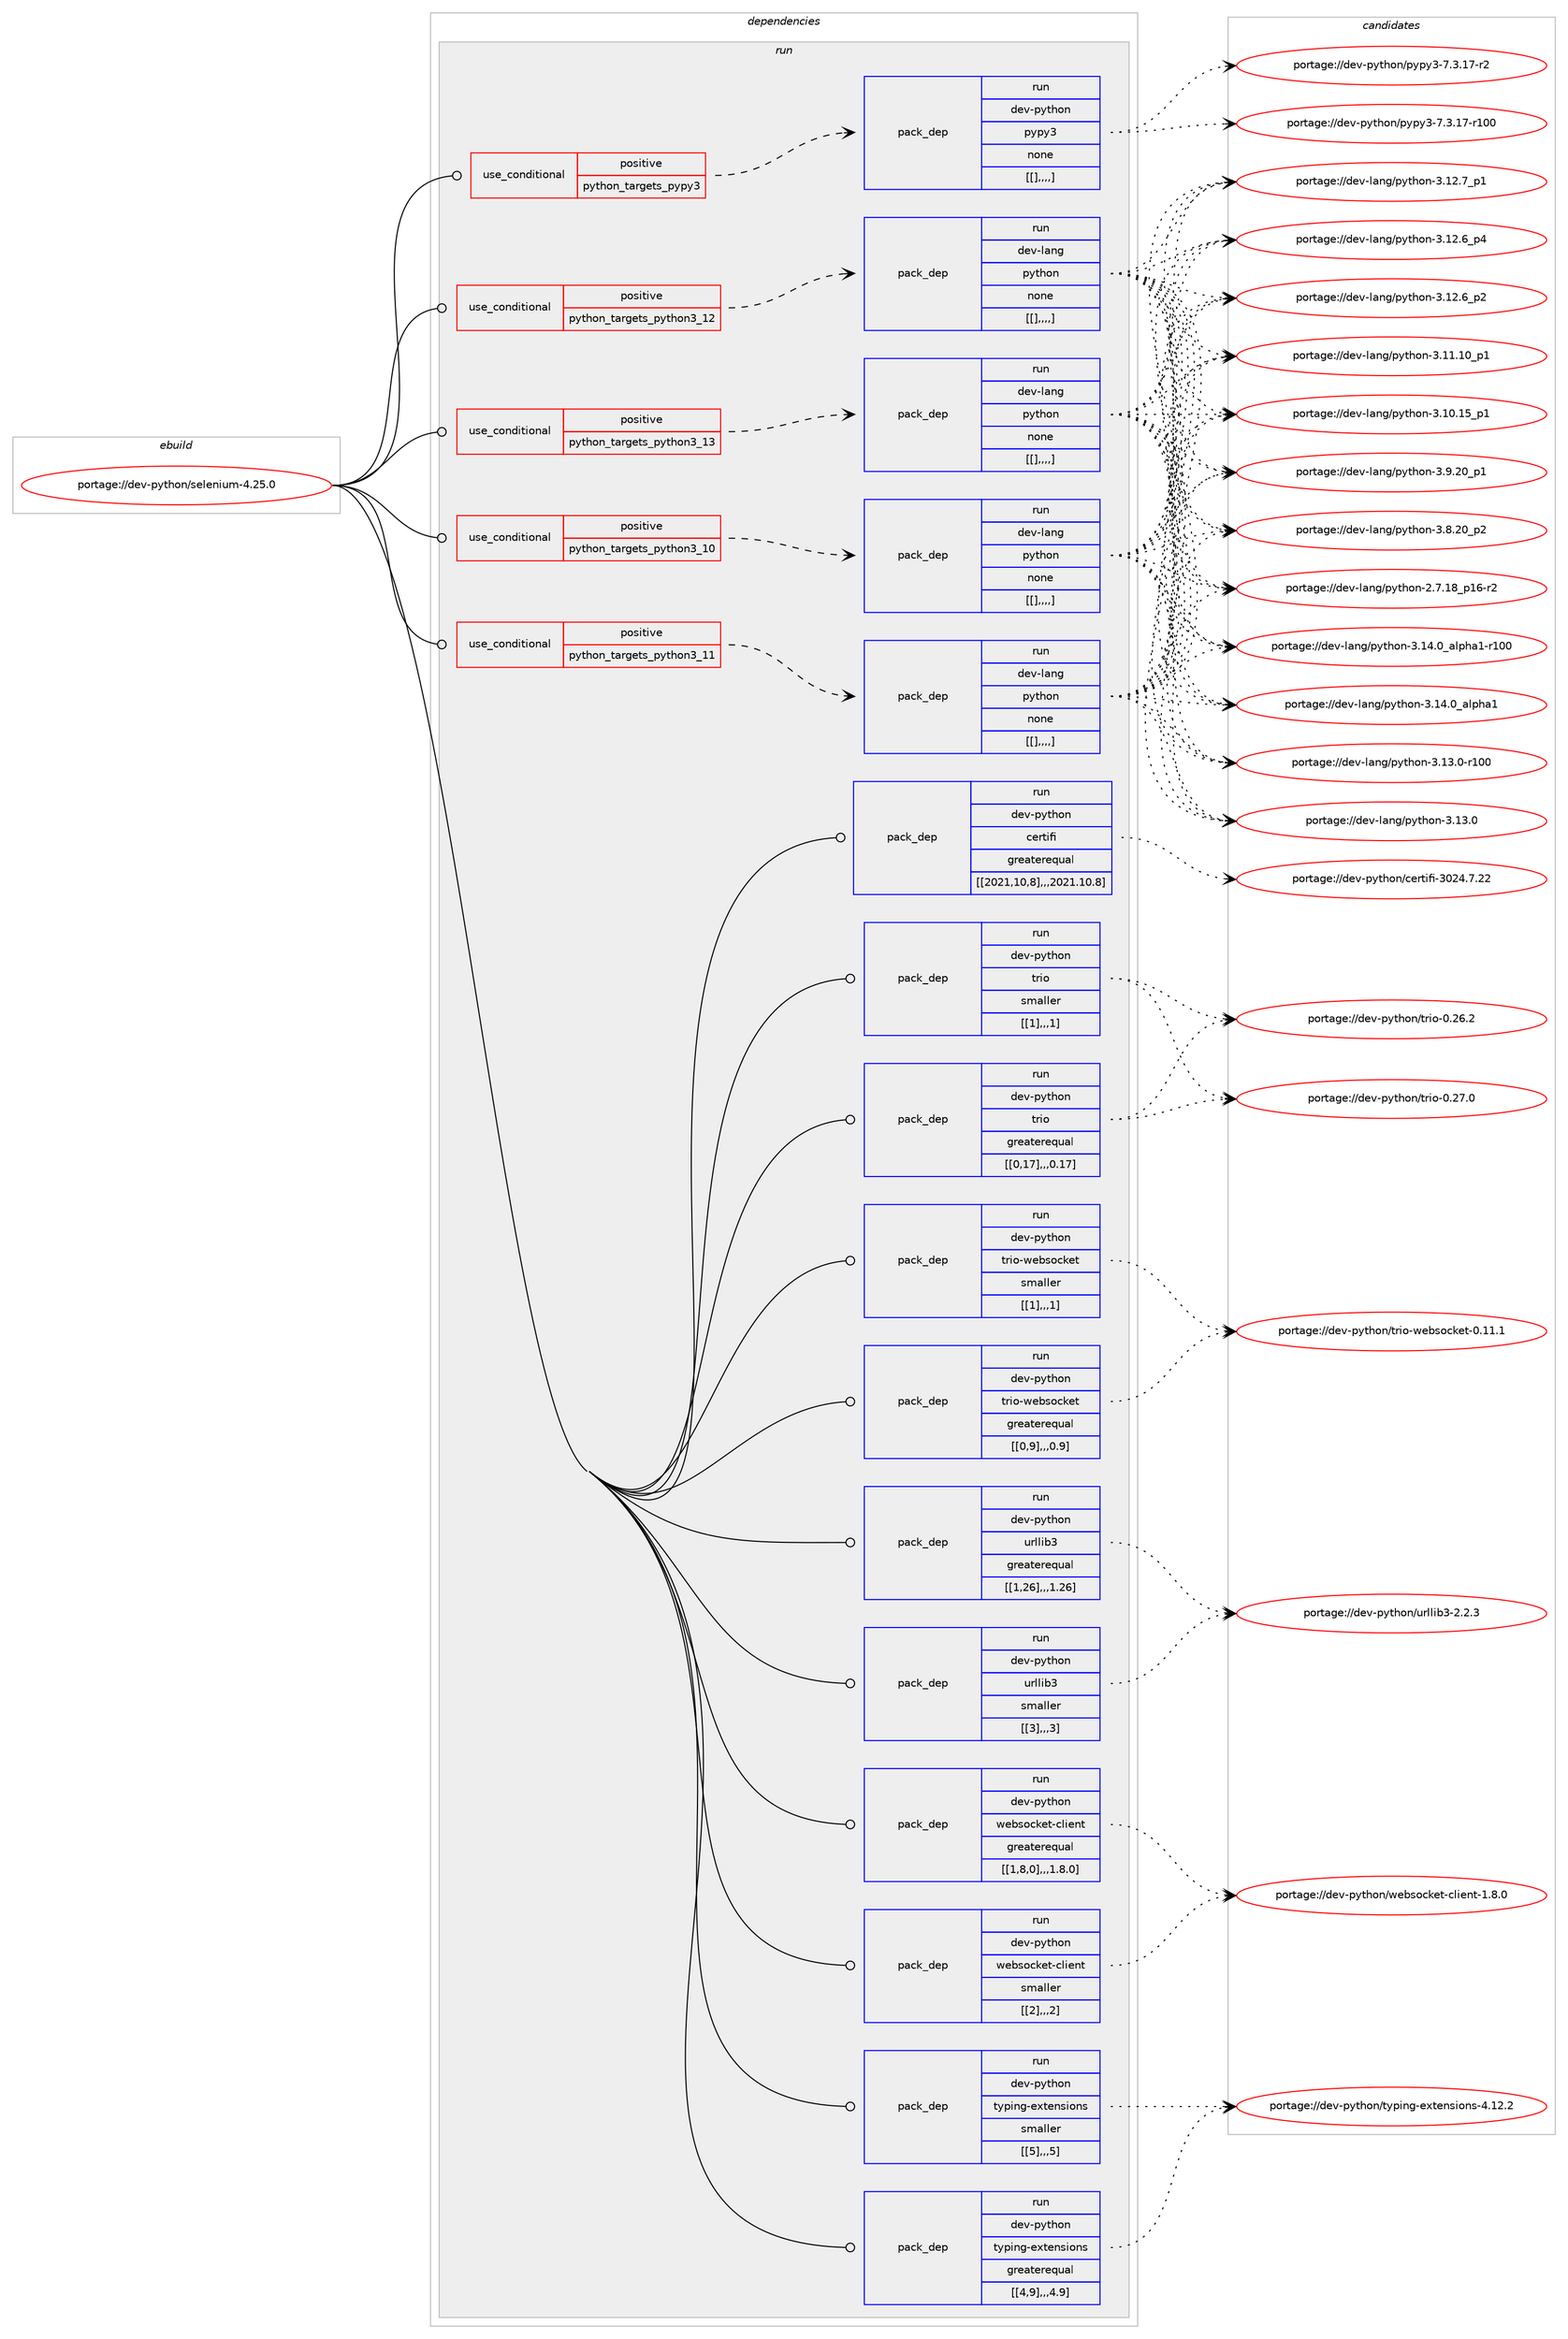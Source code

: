 digraph prolog {

# *************
# Graph options
# *************

newrank=true;
concentrate=true;
compound=true;
graph [rankdir=LR,fontname=Helvetica,fontsize=10,ranksep=1.5];#, ranksep=2.5, nodesep=0.2];
edge  [arrowhead=vee];
node  [fontname=Helvetica,fontsize=10];

# **********
# The ebuild
# **********

subgraph cluster_leftcol {
color=gray;
label=<<i>ebuild</i>>;
id [label="portage://dev-python/selenium-4.25.0", color=red, width=4, href="../dev-python/selenium-4.25.0.svg"];
}

# ****************
# The dependencies
# ****************

subgraph cluster_midcol {
color=gray;
label=<<i>dependencies</i>>;
subgraph cluster_compile {
fillcolor="#eeeeee";
style=filled;
label=<<i>compile</i>>;
}
subgraph cluster_compileandrun {
fillcolor="#eeeeee";
style=filled;
label=<<i>compile and run</i>>;
}
subgraph cluster_run {
fillcolor="#eeeeee";
style=filled;
label=<<i>run</i>>;
subgraph cond42125 {
dependency169596 [label=<<TABLE BORDER="0" CELLBORDER="1" CELLSPACING="0" CELLPADDING="4"><TR><TD ROWSPAN="3" CELLPADDING="10">use_conditional</TD></TR><TR><TD>positive</TD></TR><TR><TD>python_targets_pypy3</TD></TR></TABLE>>, shape=none, color=red];
subgraph pack126145 {
dependency169647 [label=<<TABLE BORDER="0" CELLBORDER="1" CELLSPACING="0" CELLPADDING="4" WIDTH="220"><TR><TD ROWSPAN="6" CELLPADDING="30">pack_dep</TD></TR><TR><TD WIDTH="110">run</TD></TR><TR><TD>dev-python</TD></TR><TR><TD>pypy3</TD></TR><TR><TD>none</TD></TR><TR><TD>[[],,,,]</TD></TR></TABLE>>, shape=none, color=blue];
}
dependency169596:e -> dependency169647:w [weight=20,style="dashed",arrowhead="vee"];
}
id:e -> dependency169596:w [weight=20,style="solid",arrowhead="odot"];
subgraph cond42152 {
dependency169741 [label=<<TABLE BORDER="0" CELLBORDER="1" CELLSPACING="0" CELLPADDING="4"><TR><TD ROWSPAN="3" CELLPADDING="10">use_conditional</TD></TR><TR><TD>positive</TD></TR><TR><TD>python_targets_python3_10</TD></TR></TABLE>>, shape=none, color=red];
subgraph pack126261 {
dependency169876 [label=<<TABLE BORDER="0" CELLBORDER="1" CELLSPACING="0" CELLPADDING="4" WIDTH="220"><TR><TD ROWSPAN="6" CELLPADDING="30">pack_dep</TD></TR><TR><TD WIDTH="110">run</TD></TR><TR><TD>dev-lang</TD></TR><TR><TD>python</TD></TR><TR><TD>none</TD></TR><TR><TD>[[],,,,]</TD></TR></TABLE>>, shape=none, color=blue];
}
dependency169741:e -> dependency169876:w [weight=20,style="dashed",arrowhead="vee"];
}
id:e -> dependency169741:w [weight=20,style="solid",arrowhead="odot"];
subgraph cond42250 {
dependency169898 [label=<<TABLE BORDER="0" CELLBORDER="1" CELLSPACING="0" CELLPADDING="4"><TR><TD ROWSPAN="3" CELLPADDING="10">use_conditional</TD></TR><TR><TD>positive</TD></TR><TR><TD>python_targets_python3_11</TD></TR></TABLE>>, shape=none, color=red];
subgraph pack126315 {
dependency169900 [label=<<TABLE BORDER="0" CELLBORDER="1" CELLSPACING="0" CELLPADDING="4" WIDTH="220"><TR><TD ROWSPAN="6" CELLPADDING="30">pack_dep</TD></TR><TR><TD WIDTH="110">run</TD></TR><TR><TD>dev-lang</TD></TR><TR><TD>python</TD></TR><TR><TD>none</TD></TR><TR><TD>[[],,,,]</TD></TR></TABLE>>, shape=none, color=blue];
}
dependency169898:e -> dependency169900:w [weight=20,style="dashed",arrowhead="vee"];
}
id:e -> dependency169898:w [weight=20,style="solid",arrowhead="odot"];
subgraph cond42251 {
dependency169904 [label=<<TABLE BORDER="0" CELLBORDER="1" CELLSPACING="0" CELLPADDING="4"><TR><TD ROWSPAN="3" CELLPADDING="10">use_conditional</TD></TR><TR><TD>positive</TD></TR><TR><TD>python_targets_python3_12</TD></TR></TABLE>>, shape=none, color=red];
subgraph pack126327 {
dependency169942 [label=<<TABLE BORDER="0" CELLBORDER="1" CELLSPACING="0" CELLPADDING="4" WIDTH="220"><TR><TD ROWSPAN="6" CELLPADDING="30">pack_dep</TD></TR><TR><TD WIDTH="110">run</TD></TR><TR><TD>dev-lang</TD></TR><TR><TD>python</TD></TR><TR><TD>none</TD></TR><TR><TD>[[],,,,]</TD></TR></TABLE>>, shape=none, color=blue];
}
dependency169904:e -> dependency169942:w [weight=20,style="dashed",arrowhead="vee"];
}
id:e -> dependency169904:w [weight=20,style="solid",arrowhead="odot"];
subgraph cond42285 {
dependency170009 [label=<<TABLE BORDER="0" CELLBORDER="1" CELLSPACING="0" CELLPADDING="4"><TR><TD ROWSPAN="3" CELLPADDING="10">use_conditional</TD></TR><TR><TD>positive</TD></TR><TR><TD>python_targets_python3_13</TD></TR></TABLE>>, shape=none, color=red];
subgraph pack126380 {
dependency170014 [label=<<TABLE BORDER="0" CELLBORDER="1" CELLSPACING="0" CELLPADDING="4" WIDTH="220"><TR><TD ROWSPAN="6" CELLPADDING="30">pack_dep</TD></TR><TR><TD WIDTH="110">run</TD></TR><TR><TD>dev-lang</TD></TR><TR><TD>python</TD></TR><TR><TD>none</TD></TR><TR><TD>[[],,,,]</TD></TR></TABLE>>, shape=none, color=blue];
}
dependency170009:e -> dependency170014:w [weight=20,style="dashed",arrowhead="vee"];
}
id:e -> dependency170009:w [weight=20,style="solid",arrowhead="odot"];
subgraph pack126390 {
dependency170046 [label=<<TABLE BORDER="0" CELLBORDER="1" CELLSPACING="0" CELLPADDING="4" WIDTH="220"><TR><TD ROWSPAN="6" CELLPADDING="30">pack_dep</TD></TR><TR><TD WIDTH="110">run</TD></TR><TR><TD>dev-python</TD></TR><TR><TD>certifi</TD></TR><TR><TD>greaterequal</TD></TR><TR><TD>[[2021,10,8],,,2021.10.8]</TD></TR></TABLE>>, shape=none, color=blue];
}
id:e -> dependency170046:w [weight=20,style="solid",arrowhead="odot"];
subgraph pack126412 {
dependency170142 [label=<<TABLE BORDER="0" CELLBORDER="1" CELLSPACING="0" CELLPADDING="4" WIDTH="220"><TR><TD ROWSPAN="6" CELLPADDING="30">pack_dep</TD></TR><TR><TD WIDTH="110">run</TD></TR><TR><TD>dev-python</TD></TR><TR><TD>trio</TD></TR><TR><TD>greaterequal</TD></TR><TR><TD>[[0,17],,,0.17]</TD></TR></TABLE>>, shape=none, color=blue];
}
id:e -> dependency170142:w [weight=20,style="solid",arrowhead="odot"];
subgraph pack126472 {
dependency170159 [label=<<TABLE BORDER="0" CELLBORDER="1" CELLSPACING="0" CELLPADDING="4" WIDTH="220"><TR><TD ROWSPAN="6" CELLPADDING="30">pack_dep</TD></TR><TR><TD WIDTH="110">run</TD></TR><TR><TD>dev-python</TD></TR><TR><TD>trio</TD></TR><TR><TD>smaller</TD></TR><TR><TD>[[1],,,1]</TD></TR></TABLE>>, shape=none, color=blue];
}
id:e -> dependency170159:w [weight=20,style="solid",arrowhead="odot"];
subgraph pack126475 {
dependency170266 [label=<<TABLE BORDER="0" CELLBORDER="1" CELLSPACING="0" CELLPADDING="4" WIDTH="220"><TR><TD ROWSPAN="6" CELLPADDING="30">pack_dep</TD></TR><TR><TD WIDTH="110">run</TD></TR><TR><TD>dev-python</TD></TR><TR><TD>trio-websocket</TD></TR><TR><TD>greaterequal</TD></TR><TR><TD>[[0,9],,,0.9]</TD></TR></TABLE>>, shape=none, color=blue];
}
id:e -> dependency170266:w [weight=20,style="solid",arrowhead="odot"];
subgraph pack126533 {
dependency170270 [label=<<TABLE BORDER="0" CELLBORDER="1" CELLSPACING="0" CELLPADDING="4" WIDTH="220"><TR><TD ROWSPAN="6" CELLPADDING="30">pack_dep</TD></TR><TR><TD WIDTH="110">run</TD></TR><TR><TD>dev-python</TD></TR><TR><TD>trio-websocket</TD></TR><TR><TD>smaller</TD></TR><TR><TD>[[1],,,1]</TD></TR></TABLE>>, shape=none, color=blue];
}
id:e -> dependency170270:w [weight=20,style="solid",arrowhead="odot"];
subgraph pack126537 {
dependency170351 [label=<<TABLE BORDER="0" CELLBORDER="1" CELLSPACING="0" CELLPADDING="4" WIDTH="220"><TR><TD ROWSPAN="6" CELLPADDING="30">pack_dep</TD></TR><TR><TD WIDTH="110">run</TD></TR><TR><TD>dev-python</TD></TR><TR><TD>typing-extensions</TD></TR><TR><TD>greaterequal</TD></TR><TR><TD>[[4,9],,,4.9]</TD></TR></TABLE>>, shape=none, color=blue];
}
id:e -> dependency170351:w [weight=20,style="solid",arrowhead="odot"];
subgraph pack126589 {
dependency170356 [label=<<TABLE BORDER="0" CELLBORDER="1" CELLSPACING="0" CELLPADDING="4" WIDTH="220"><TR><TD ROWSPAN="6" CELLPADDING="30">pack_dep</TD></TR><TR><TD WIDTH="110">run</TD></TR><TR><TD>dev-python</TD></TR><TR><TD>typing-extensions</TD></TR><TR><TD>smaller</TD></TR><TR><TD>[[5],,,5]</TD></TR></TABLE>>, shape=none, color=blue];
}
id:e -> dependency170356:w [weight=20,style="solid",arrowhead="odot"];
subgraph pack126604 {
dependency170381 [label=<<TABLE BORDER="0" CELLBORDER="1" CELLSPACING="0" CELLPADDING="4" WIDTH="220"><TR><TD ROWSPAN="6" CELLPADDING="30">pack_dep</TD></TR><TR><TD WIDTH="110">run</TD></TR><TR><TD>dev-python</TD></TR><TR><TD>urllib3</TD></TR><TR><TD>greaterequal</TD></TR><TR><TD>[[1,26],,,1.26]</TD></TR></TABLE>>, shape=none, color=blue];
}
id:e -> dependency170381:w [weight=20,style="solid",arrowhead="odot"];
subgraph pack126607 {
dependency170404 [label=<<TABLE BORDER="0" CELLBORDER="1" CELLSPACING="0" CELLPADDING="4" WIDTH="220"><TR><TD ROWSPAN="6" CELLPADDING="30">pack_dep</TD></TR><TR><TD WIDTH="110">run</TD></TR><TR><TD>dev-python</TD></TR><TR><TD>urllib3</TD></TR><TR><TD>smaller</TD></TR><TR><TD>[[3],,,3]</TD></TR></TABLE>>, shape=none, color=blue];
}
id:e -> dependency170404:w [weight=20,style="solid",arrowhead="odot"];
subgraph pack126622 {
dependency170408 [label=<<TABLE BORDER="0" CELLBORDER="1" CELLSPACING="0" CELLPADDING="4" WIDTH="220"><TR><TD ROWSPAN="6" CELLPADDING="30">pack_dep</TD></TR><TR><TD WIDTH="110">run</TD></TR><TR><TD>dev-python</TD></TR><TR><TD>websocket-client</TD></TR><TR><TD>greaterequal</TD></TR><TR><TD>[[1,8,0],,,1.8.0]</TD></TR></TABLE>>, shape=none, color=blue];
}
id:e -> dependency170408:w [weight=20,style="solid",arrowhead="odot"];
subgraph pack126638 {
dependency170446 [label=<<TABLE BORDER="0" CELLBORDER="1" CELLSPACING="0" CELLPADDING="4" WIDTH="220"><TR><TD ROWSPAN="6" CELLPADDING="30">pack_dep</TD></TR><TR><TD WIDTH="110">run</TD></TR><TR><TD>dev-python</TD></TR><TR><TD>websocket-client</TD></TR><TR><TD>smaller</TD></TR><TR><TD>[[2],,,2]</TD></TR></TABLE>>, shape=none, color=blue];
}
id:e -> dependency170446:w [weight=20,style="solid",arrowhead="odot"];
}
}

# **************
# The candidates
# **************

subgraph cluster_choices {
rank=same;
color=gray;
label=<<i>candidates</i>>;

subgraph choice126224 {
color=black;
nodesep=1;
choice100101118451121211161041111104711212111212151455546514649554511450 [label="portage://dev-python/pypy3-7.3.17-r2", color=red, width=4,href="../dev-python/pypy3-7.3.17-r2.svg"];
choice1001011184511212111610411111047112121112121514555465146495545114494848 [label="portage://dev-python/pypy3-7.3.17-r100", color=red, width=4,href="../dev-python/pypy3-7.3.17-r100.svg"];
dependency169647:e -> choice100101118451121211161041111104711212111212151455546514649554511450:w [style=dotted,weight="100"];
dependency169647:e -> choice1001011184511212111610411111047112121112121514555465146495545114494848:w [style=dotted,weight="100"];
}
subgraph choice126230 {
color=black;
nodesep=1;
choice100101118451089711010347112121116104111110455146495246489597108112104974945114494848 [label="portage://dev-lang/python-3.14.0_alpha1-r100", color=red, width=4,href="../dev-lang/python-3.14.0_alpha1-r100.svg"];
choice1001011184510897110103471121211161041111104551464952464895971081121049749 [label="portage://dev-lang/python-3.14.0_alpha1", color=red, width=4,href="../dev-lang/python-3.14.0_alpha1.svg"];
choice1001011184510897110103471121211161041111104551464951464845114494848 [label="portage://dev-lang/python-3.13.0-r100", color=red, width=4,href="../dev-lang/python-3.13.0-r100.svg"];
choice10010111845108971101034711212111610411111045514649514648 [label="portage://dev-lang/python-3.13.0", color=red, width=4,href="../dev-lang/python-3.13.0.svg"];
choice100101118451089711010347112121116104111110455146495046559511249 [label="portage://dev-lang/python-3.12.7_p1", color=red, width=4,href="../dev-lang/python-3.12.7_p1.svg"];
choice100101118451089711010347112121116104111110455146495046549511252 [label="portage://dev-lang/python-3.12.6_p4", color=red, width=4,href="../dev-lang/python-3.12.6_p4.svg"];
choice100101118451089711010347112121116104111110455146495046549511250 [label="portage://dev-lang/python-3.12.6_p2", color=red, width=4,href="../dev-lang/python-3.12.6_p2.svg"];
choice10010111845108971101034711212111610411111045514649494649489511249 [label="portage://dev-lang/python-3.11.10_p1", color=red, width=4,href="../dev-lang/python-3.11.10_p1.svg"];
choice10010111845108971101034711212111610411111045514649484649539511249 [label="portage://dev-lang/python-3.10.15_p1", color=red, width=4,href="../dev-lang/python-3.10.15_p1.svg"];
choice100101118451089711010347112121116104111110455146574650489511249 [label="portage://dev-lang/python-3.9.20_p1", color=red, width=4,href="../dev-lang/python-3.9.20_p1.svg"];
choice100101118451089711010347112121116104111110455146564650489511250 [label="portage://dev-lang/python-3.8.20_p2", color=red, width=4,href="../dev-lang/python-3.8.20_p2.svg"];
choice100101118451089711010347112121116104111110455046554649569511249544511450 [label="portage://dev-lang/python-2.7.18_p16-r2", color=red, width=4,href="../dev-lang/python-2.7.18_p16-r2.svg"];
dependency169876:e -> choice100101118451089711010347112121116104111110455146495246489597108112104974945114494848:w [style=dotted,weight="100"];
dependency169876:e -> choice1001011184510897110103471121211161041111104551464952464895971081121049749:w [style=dotted,weight="100"];
dependency169876:e -> choice1001011184510897110103471121211161041111104551464951464845114494848:w [style=dotted,weight="100"];
dependency169876:e -> choice10010111845108971101034711212111610411111045514649514648:w [style=dotted,weight="100"];
dependency169876:e -> choice100101118451089711010347112121116104111110455146495046559511249:w [style=dotted,weight="100"];
dependency169876:e -> choice100101118451089711010347112121116104111110455146495046549511252:w [style=dotted,weight="100"];
dependency169876:e -> choice100101118451089711010347112121116104111110455146495046549511250:w [style=dotted,weight="100"];
dependency169876:e -> choice10010111845108971101034711212111610411111045514649494649489511249:w [style=dotted,weight="100"];
dependency169876:e -> choice10010111845108971101034711212111610411111045514649484649539511249:w [style=dotted,weight="100"];
dependency169876:e -> choice100101118451089711010347112121116104111110455146574650489511249:w [style=dotted,weight="100"];
dependency169876:e -> choice100101118451089711010347112121116104111110455146564650489511250:w [style=dotted,weight="100"];
dependency169876:e -> choice100101118451089711010347112121116104111110455046554649569511249544511450:w [style=dotted,weight="100"];
}
subgraph choice126261 {
color=black;
nodesep=1;
choice100101118451089711010347112121116104111110455146495246489597108112104974945114494848 [label="portage://dev-lang/python-3.14.0_alpha1-r100", color=red, width=4,href="../dev-lang/python-3.14.0_alpha1-r100.svg"];
choice1001011184510897110103471121211161041111104551464952464895971081121049749 [label="portage://dev-lang/python-3.14.0_alpha1", color=red, width=4,href="../dev-lang/python-3.14.0_alpha1.svg"];
choice1001011184510897110103471121211161041111104551464951464845114494848 [label="portage://dev-lang/python-3.13.0-r100", color=red, width=4,href="../dev-lang/python-3.13.0-r100.svg"];
choice10010111845108971101034711212111610411111045514649514648 [label="portage://dev-lang/python-3.13.0", color=red, width=4,href="../dev-lang/python-3.13.0.svg"];
choice100101118451089711010347112121116104111110455146495046559511249 [label="portage://dev-lang/python-3.12.7_p1", color=red, width=4,href="../dev-lang/python-3.12.7_p1.svg"];
choice100101118451089711010347112121116104111110455146495046549511252 [label="portage://dev-lang/python-3.12.6_p4", color=red, width=4,href="../dev-lang/python-3.12.6_p4.svg"];
choice100101118451089711010347112121116104111110455146495046549511250 [label="portage://dev-lang/python-3.12.6_p2", color=red, width=4,href="../dev-lang/python-3.12.6_p2.svg"];
choice10010111845108971101034711212111610411111045514649494649489511249 [label="portage://dev-lang/python-3.11.10_p1", color=red, width=4,href="../dev-lang/python-3.11.10_p1.svg"];
choice10010111845108971101034711212111610411111045514649484649539511249 [label="portage://dev-lang/python-3.10.15_p1", color=red, width=4,href="../dev-lang/python-3.10.15_p1.svg"];
choice100101118451089711010347112121116104111110455146574650489511249 [label="portage://dev-lang/python-3.9.20_p1", color=red, width=4,href="../dev-lang/python-3.9.20_p1.svg"];
choice100101118451089711010347112121116104111110455146564650489511250 [label="portage://dev-lang/python-3.8.20_p2", color=red, width=4,href="../dev-lang/python-3.8.20_p2.svg"];
choice100101118451089711010347112121116104111110455046554649569511249544511450 [label="portage://dev-lang/python-2.7.18_p16-r2", color=red, width=4,href="../dev-lang/python-2.7.18_p16-r2.svg"];
dependency169900:e -> choice100101118451089711010347112121116104111110455146495246489597108112104974945114494848:w [style=dotted,weight="100"];
dependency169900:e -> choice1001011184510897110103471121211161041111104551464952464895971081121049749:w [style=dotted,weight="100"];
dependency169900:e -> choice1001011184510897110103471121211161041111104551464951464845114494848:w [style=dotted,weight="100"];
dependency169900:e -> choice10010111845108971101034711212111610411111045514649514648:w [style=dotted,weight="100"];
dependency169900:e -> choice100101118451089711010347112121116104111110455146495046559511249:w [style=dotted,weight="100"];
dependency169900:e -> choice100101118451089711010347112121116104111110455146495046549511252:w [style=dotted,weight="100"];
dependency169900:e -> choice100101118451089711010347112121116104111110455146495046549511250:w [style=dotted,weight="100"];
dependency169900:e -> choice10010111845108971101034711212111610411111045514649494649489511249:w [style=dotted,weight="100"];
dependency169900:e -> choice10010111845108971101034711212111610411111045514649484649539511249:w [style=dotted,weight="100"];
dependency169900:e -> choice100101118451089711010347112121116104111110455146574650489511249:w [style=dotted,weight="100"];
dependency169900:e -> choice100101118451089711010347112121116104111110455146564650489511250:w [style=dotted,weight="100"];
dependency169900:e -> choice100101118451089711010347112121116104111110455046554649569511249544511450:w [style=dotted,weight="100"];
}
subgraph choice126281 {
color=black;
nodesep=1;
choice100101118451089711010347112121116104111110455146495246489597108112104974945114494848 [label="portage://dev-lang/python-3.14.0_alpha1-r100", color=red, width=4,href="../dev-lang/python-3.14.0_alpha1-r100.svg"];
choice1001011184510897110103471121211161041111104551464952464895971081121049749 [label="portage://dev-lang/python-3.14.0_alpha1", color=red, width=4,href="../dev-lang/python-3.14.0_alpha1.svg"];
choice1001011184510897110103471121211161041111104551464951464845114494848 [label="portage://dev-lang/python-3.13.0-r100", color=red, width=4,href="../dev-lang/python-3.13.0-r100.svg"];
choice10010111845108971101034711212111610411111045514649514648 [label="portage://dev-lang/python-3.13.0", color=red, width=4,href="../dev-lang/python-3.13.0.svg"];
choice100101118451089711010347112121116104111110455146495046559511249 [label="portage://dev-lang/python-3.12.7_p1", color=red, width=4,href="../dev-lang/python-3.12.7_p1.svg"];
choice100101118451089711010347112121116104111110455146495046549511252 [label="portage://dev-lang/python-3.12.6_p4", color=red, width=4,href="../dev-lang/python-3.12.6_p4.svg"];
choice100101118451089711010347112121116104111110455146495046549511250 [label="portage://dev-lang/python-3.12.6_p2", color=red, width=4,href="../dev-lang/python-3.12.6_p2.svg"];
choice10010111845108971101034711212111610411111045514649494649489511249 [label="portage://dev-lang/python-3.11.10_p1", color=red, width=4,href="../dev-lang/python-3.11.10_p1.svg"];
choice10010111845108971101034711212111610411111045514649484649539511249 [label="portage://dev-lang/python-3.10.15_p1", color=red, width=4,href="../dev-lang/python-3.10.15_p1.svg"];
choice100101118451089711010347112121116104111110455146574650489511249 [label="portage://dev-lang/python-3.9.20_p1", color=red, width=4,href="../dev-lang/python-3.9.20_p1.svg"];
choice100101118451089711010347112121116104111110455146564650489511250 [label="portage://dev-lang/python-3.8.20_p2", color=red, width=4,href="../dev-lang/python-3.8.20_p2.svg"];
choice100101118451089711010347112121116104111110455046554649569511249544511450 [label="portage://dev-lang/python-2.7.18_p16-r2", color=red, width=4,href="../dev-lang/python-2.7.18_p16-r2.svg"];
dependency169942:e -> choice100101118451089711010347112121116104111110455146495246489597108112104974945114494848:w [style=dotted,weight="100"];
dependency169942:e -> choice1001011184510897110103471121211161041111104551464952464895971081121049749:w [style=dotted,weight="100"];
dependency169942:e -> choice1001011184510897110103471121211161041111104551464951464845114494848:w [style=dotted,weight="100"];
dependency169942:e -> choice10010111845108971101034711212111610411111045514649514648:w [style=dotted,weight="100"];
dependency169942:e -> choice100101118451089711010347112121116104111110455146495046559511249:w [style=dotted,weight="100"];
dependency169942:e -> choice100101118451089711010347112121116104111110455146495046549511252:w [style=dotted,weight="100"];
dependency169942:e -> choice100101118451089711010347112121116104111110455146495046549511250:w [style=dotted,weight="100"];
dependency169942:e -> choice10010111845108971101034711212111610411111045514649494649489511249:w [style=dotted,weight="100"];
dependency169942:e -> choice10010111845108971101034711212111610411111045514649484649539511249:w [style=dotted,weight="100"];
dependency169942:e -> choice100101118451089711010347112121116104111110455146574650489511249:w [style=dotted,weight="100"];
dependency169942:e -> choice100101118451089711010347112121116104111110455146564650489511250:w [style=dotted,weight="100"];
dependency169942:e -> choice100101118451089711010347112121116104111110455046554649569511249544511450:w [style=dotted,weight="100"];
}
subgraph choice126290 {
color=black;
nodesep=1;
choice100101118451089711010347112121116104111110455146495246489597108112104974945114494848 [label="portage://dev-lang/python-3.14.0_alpha1-r100", color=red, width=4,href="../dev-lang/python-3.14.0_alpha1-r100.svg"];
choice1001011184510897110103471121211161041111104551464952464895971081121049749 [label="portage://dev-lang/python-3.14.0_alpha1", color=red, width=4,href="../dev-lang/python-3.14.0_alpha1.svg"];
choice1001011184510897110103471121211161041111104551464951464845114494848 [label="portage://dev-lang/python-3.13.0-r100", color=red, width=4,href="../dev-lang/python-3.13.0-r100.svg"];
choice10010111845108971101034711212111610411111045514649514648 [label="portage://dev-lang/python-3.13.0", color=red, width=4,href="../dev-lang/python-3.13.0.svg"];
choice100101118451089711010347112121116104111110455146495046559511249 [label="portage://dev-lang/python-3.12.7_p1", color=red, width=4,href="../dev-lang/python-3.12.7_p1.svg"];
choice100101118451089711010347112121116104111110455146495046549511252 [label="portage://dev-lang/python-3.12.6_p4", color=red, width=4,href="../dev-lang/python-3.12.6_p4.svg"];
choice100101118451089711010347112121116104111110455146495046549511250 [label="portage://dev-lang/python-3.12.6_p2", color=red, width=4,href="../dev-lang/python-3.12.6_p2.svg"];
choice10010111845108971101034711212111610411111045514649494649489511249 [label="portage://dev-lang/python-3.11.10_p1", color=red, width=4,href="../dev-lang/python-3.11.10_p1.svg"];
choice10010111845108971101034711212111610411111045514649484649539511249 [label="portage://dev-lang/python-3.10.15_p1", color=red, width=4,href="../dev-lang/python-3.10.15_p1.svg"];
choice100101118451089711010347112121116104111110455146574650489511249 [label="portage://dev-lang/python-3.9.20_p1", color=red, width=4,href="../dev-lang/python-3.9.20_p1.svg"];
choice100101118451089711010347112121116104111110455146564650489511250 [label="portage://dev-lang/python-3.8.20_p2", color=red, width=4,href="../dev-lang/python-3.8.20_p2.svg"];
choice100101118451089711010347112121116104111110455046554649569511249544511450 [label="portage://dev-lang/python-2.7.18_p16-r2", color=red, width=4,href="../dev-lang/python-2.7.18_p16-r2.svg"];
dependency170014:e -> choice100101118451089711010347112121116104111110455146495246489597108112104974945114494848:w [style=dotted,weight="100"];
dependency170014:e -> choice1001011184510897110103471121211161041111104551464952464895971081121049749:w [style=dotted,weight="100"];
dependency170014:e -> choice1001011184510897110103471121211161041111104551464951464845114494848:w [style=dotted,weight="100"];
dependency170014:e -> choice10010111845108971101034711212111610411111045514649514648:w [style=dotted,weight="100"];
dependency170014:e -> choice100101118451089711010347112121116104111110455146495046559511249:w [style=dotted,weight="100"];
dependency170014:e -> choice100101118451089711010347112121116104111110455146495046549511252:w [style=dotted,weight="100"];
dependency170014:e -> choice100101118451089711010347112121116104111110455146495046549511250:w [style=dotted,weight="100"];
dependency170014:e -> choice10010111845108971101034711212111610411111045514649494649489511249:w [style=dotted,weight="100"];
dependency170014:e -> choice10010111845108971101034711212111610411111045514649484649539511249:w [style=dotted,weight="100"];
dependency170014:e -> choice100101118451089711010347112121116104111110455146574650489511249:w [style=dotted,weight="100"];
dependency170014:e -> choice100101118451089711010347112121116104111110455146564650489511250:w [style=dotted,weight="100"];
dependency170014:e -> choice100101118451089711010347112121116104111110455046554649569511249544511450:w [style=dotted,weight="100"];
}
subgraph choice126295 {
color=black;
nodesep=1;
choice10010111845112121116104111110479910111411610510210545514850524655465050 [label="portage://dev-python/certifi-3024.7.22", color=red, width=4,href="../dev-python/certifi-3024.7.22.svg"];
dependency170046:e -> choice10010111845112121116104111110479910111411610510210545514850524655465050:w [style=dotted,weight="100"];
}
subgraph choice126298 {
color=black;
nodesep=1;
choice100101118451121211161041111104711611410511145484650554648 [label="portage://dev-python/trio-0.27.0", color=red, width=4,href="../dev-python/trio-0.27.0.svg"];
choice100101118451121211161041111104711611410511145484650544650 [label="portage://dev-python/trio-0.26.2", color=red, width=4,href="../dev-python/trio-0.26.2.svg"];
dependency170142:e -> choice100101118451121211161041111104711611410511145484650554648:w [style=dotted,weight="100"];
dependency170142:e -> choice100101118451121211161041111104711611410511145484650544650:w [style=dotted,weight="100"];
}
subgraph choice126301 {
color=black;
nodesep=1;
choice100101118451121211161041111104711611410511145484650554648 [label="portage://dev-python/trio-0.27.0", color=red, width=4,href="../dev-python/trio-0.27.0.svg"];
choice100101118451121211161041111104711611410511145484650544650 [label="portage://dev-python/trio-0.26.2", color=red, width=4,href="../dev-python/trio-0.26.2.svg"];
dependency170159:e -> choice100101118451121211161041111104711611410511145484650554648:w [style=dotted,weight="100"];
dependency170159:e -> choice100101118451121211161041111104711611410511145484650544650:w [style=dotted,weight="100"];
}
subgraph choice126303 {
color=black;
nodesep=1;
choice100101118451121211161041111104711611410511145119101981151119910710111645484649494649 [label="portage://dev-python/trio-websocket-0.11.1", color=red, width=4,href="../dev-python/trio-websocket-0.11.1.svg"];
dependency170266:e -> choice100101118451121211161041111104711611410511145119101981151119910710111645484649494649:w [style=dotted,weight="100"];
}
subgraph choice126307 {
color=black;
nodesep=1;
choice100101118451121211161041111104711611410511145119101981151119910710111645484649494649 [label="portage://dev-python/trio-websocket-0.11.1", color=red, width=4,href="../dev-python/trio-websocket-0.11.1.svg"];
dependency170270:e -> choice100101118451121211161041111104711611410511145119101981151119910710111645484649494649:w [style=dotted,weight="100"];
}
subgraph choice126308 {
color=black;
nodesep=1;
choice10010111845112121116104111110471161211121051101034510112011610111011510511111011545524649504650 [label="portage://dev-python/typing-extensions-4.12.2", color=red, width=4,href="../dev-python/typing-extensions-4.12.2.svg"];
dependency170351:e -> choice10010111845112121116104111110471161211121051101034510112011610111011510511111011545524649504650:w [style=dotted,weight="100"];
}
subgraph choice126321 {
color=black;
nodesep=1;
choice10010111845112121116104111110471161211121051101034510112011610111011510511111011545524649504650 [label="portage://dev-python/typing-extensions-4.12.2", color=red, width=4,href="../dev-python/typing-extensions-4.12.2.svg"];
dependency170356:e -> choice10010111845112121116104111110471161211121051101034510112011610111011510511111011545524649504650:w [style=dotted,weight="100"];
}
subgraph choice126355 {
color=black;
nodesep=1;
choice10010111845112121116104111110471171141081081059851455046504651 [label="portage://dev-python/urllib3-2.2.3", color=red, width=4,href="../dev-python/urllib3-2.2.3.svg"];
dependency170381:e -> choice10010111845112121116104111110471171141081081059851455046504651:w [style=dotted,weight="100"];
}
subgraph choice126358 {
color=black;
nodesep=1;
choice10010111845112121116104111110471171141081081059851455046504651 [label="portage://dev-python/urllib3-2.2.3", color=red, width=4,href="../dev-python/urllib3-2.2.3.svg"];
dependency170404:e -> choice10010111845112121116104111110471171141081081059851455046504651:w [style=dotted,weight="100"];
}
subgraph choice126364 {
color=black;
nodesep=1;
choice100101118451121211161041111104711910198115111991071011164599108105101110116454946564648 [label="portage://dev-python/websocket-client-1.8.0", color=red, width=4,href="../dev-python/websocket-client-1.8.0.svg"];
dependency170408:e -> choice100101118451121211161041111104711910198115111991071011164599108105101110116454946564648:w [style=dotted,weight="100"];
}
subgraph choice126368 {
color=black;
nodesep=1;
choice100101118451121211161041111104711910198115111991071011164599108105101110116454946564648 [label="portage://dev-python/websocket-client-1.8.0", color=red, width=4,href="../dev-python/websocket-client-1.8.0.svg"];
dependency170446:e -> choice100101118451121211161041111104711910198115111991071011164599108105101110116454946564648:w [style=dotted,weight="100"];
}
}

}
